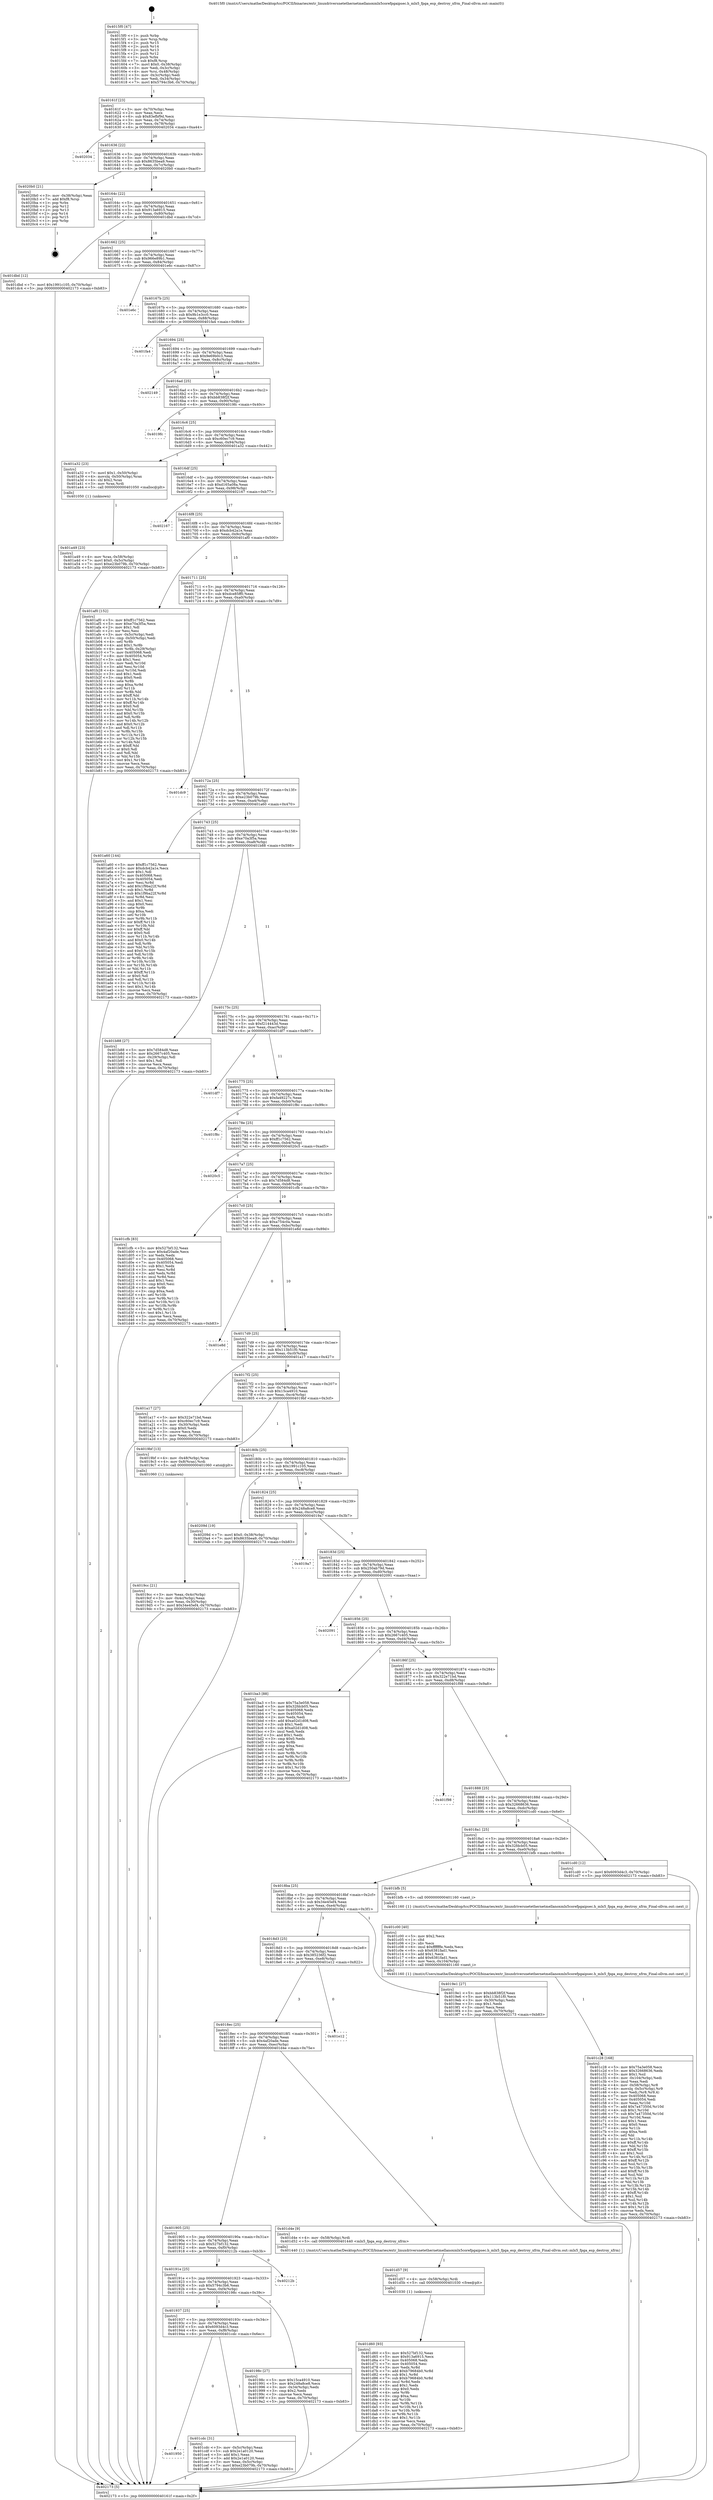digraph "0x4015f0" {
  label = "0x4015f0 (/mnt/c/Users/mathe/Desktop/tcc/POCII/binaries/extr_linuxdriversnetethernetmellanoxmlx5corefpgaipsec.h_mlx5_fpga_esp_destroy_xfrm_Final-ollvm.out::main(0))"
  labelloc = "t"
  node[shape=record]

  Entry [label="",width=0.3,height=0.3,shape=circle,fillcolor=black,style=filled]
  "0x40161f" [label="{
     0x40161f [23]\l
     | [instrs]\l
     &nbsp;&nbsp;0x40161f \<+3\>: mov -0x70(%rbp),%eax\l
     &nbsp;&nbsp;0x401622 \<+2\>: mov %eax,%ecx\l
     &nbsp;&nbsp;0x401624 \<+6\>: sub $0x83efbf9d,%ecx\l
     &nbsp;&nbsp;0x40162a \<+3\>: mov %eax,-0x74(%rbp)\l
     &nbsp;&nbsp;0x40162d \<+3\>: mov %ecx,-0x78(%rbp)\l
     &nbsp;&nbsp;0x401630 \<+6\>: je 0000000000402034 \<main+0xa44\>\l
  }"]
  "0x402034" [label="{
     0x402034\l
  }", style=dashed]
  "0x401636" [label="{
     0x401636 [22]\l
     | [instrs]\l
     &nbsp;&nbsp;0x401636 \<+5\>: jmp 000000000040163b \<main+0x4b\>\l
     &nbsp;&nbsp;0x40163b \<+3\>: mov -0x74(%rbp),%eax\l
     &nbsp;&nbsp;0x40163e \<+5\>: sub $0x8635bea9,%eax\l
     &nbsp;&nbsp;0x401643 \<+3\>: mov %eax,-0x7c(%rbp)\l
     &nbsp;&nbsp;0x401646 \<+6\>: je 00000000004020b0 \<main+0xac0\>\l
  }"]
  Exit [label="",width=0.3,height=0.3,shape=circle,fillcolor=black,style=filled,peripheries=2]
  "0x4020b0" [label="{
     0x4020b0 [21]\l
     | [instrs]\l
     &nbsp;&nbsp;0x4020b0 \<+3\>: mov -0x38(%rbp),%eax\l
     &nbsp;&nbsp;0x4020b3 \<+7\>: add $0xf8,%rsp\l
     &nbsp;&nbsp;0x4020ba \<+1\>: pop %rbx\l
     &nbsp;&nbsp;0x4020bb \<+2\>: pop %r12\l
     &nbsp;&nbsp;0x4020bd \<+2\>: pop %r13\l
     &nbsp;&nbsp;0x4020bf \<+2\>: pop %r14\l
     &nbsp;&nbsp;0x4020c1 \<+2\>: pop %r15\l
     &nbsp;&nbsp;0x4020c3 \<+1\>: pop %rbp\l
     &nbsp;&nbsp;0x4020c4 \<+1\>: ret\l
  }"]
  "0x40164c" [label="{
     0x40164c [22]\l
     | [instrs]\l
     &nbsp;&nbsp;0x40164c \<+5\>: jmp 0000000000401651 \<main+0x61\>\l
     &nbsp;&nbsp;0x401651 \<+3\>: mov -0x74(%rbp),%eax\l
     &nbsp;&nbsp;0x401654 \<+5\>: sub $0x913a6915,%eax\l
     &nbsp;&nbsp;0x401659 \<+3\>: mov %eax,-0x80(%rbp)\l
     &nbsp;&nbsp;0x40165c \<+6\>: je 0000000000401dbd \<main+0x7cd\>\l
  }"]
  "0x401d60" [label="{
     0x401d60 [93]\l
     | [instrs]\l
     &nbsp;&nbsp;0x401d60 \<+5\>: mov $0x527bf132,%eax\l
     &nbsp;&nbsp;0x401d65 \<+5\>: mov $0x913a6915,%ecx\l
     &nbsp;&nbsp;0x401d6a \<+7\>: mov 0x405068,%edx\l
     &nbsp;&nbsp;0x401d71 \<+7\>: mov 0x405054,%esi\l
     &nbsp;&nbsp;0x401d78 \<+3\>: mov %edx,%r8d\l
     &nbsp;&nbsp;0x401d7b \<+7\>: add $0xb79684b0,%r8d\l
     &nbsp;&nbsp;0x401d82 \<+4\>: sub $0x1,%r8d\l
     &nbsp;&nbsp;0x401d86 \<+7\>: sub $0xb79684b0,%r8d\l
     &nbsp;&nbsp;0x401d8d \<+4\>: imul %r8d,%edx\l
     &nbsp;&nbsp;0x401d91 \<+3\>: and $0x1,%edx\l
     &nbsp;&nbsp;0x401d94 \<+3\>: cmp $0x0,%edx\l
     &nbsp;&nbsp;0x401d97 \<+4\>: sete %r9b\l
     &nbsp;&nbsp;0x401d9b \<+3\>: cmp $0xa,%esi\l
     &nbsp;&nbsp;0x401d9e \<+4\>: setl %r10b\l
     &nbsp;&nbsp;0x401da2 \<+3\>: mov %r9b,%r11b\l
     &nbsp;&nbsp;0x401da5 \<+3\>: and %r10b,%r11b\l
     &nbsp;&nbsp;0x401da8 \<+3\>: xor %r10b,%r9b\l
     &nbsp;&nbsp;0x401dab \<+3\>: or %r9b,%r11b\l
     &nbsp;&nbsp;0x401dae \<+4\>: test $0x1,%r11b\l
     &nbsp;&nbsp;0x401db2 \<+3\>: cmovne %ecx,%eax\l
     &nbsp;&nbsp;0x401db5 \<+3\>: mov %eax,-0x70(%rbp)\l
     &nbsp;&nbsp;0x401db8 \<+5\>: jmp 0000000000402173 \<main+0xb83\>\l
  }"]
  "0x401dbd" [label="{
     0x401dbd [12]\l
     | [instrs]\l
     &nbsp;&nbsp;0x401dbd \<+7\>: movl $0x1991c105,-0x70(%rbp)\l
     &nbsp;&nbsp;0x401dc4 \<+5\>: jmp 0000000000402173 \<main+0xb83\>\l
  }"]
  "0x401662" [label="{
     0x401662 [25]\l
     | [instrs]\l
     &nbsp;&nbsp;0x401662 \<+5\>: jmp 0000000000401667 \<main+0x77\>\l
     &nbsp;&nbsp;0x401667 \<+3\>: mov -0x74(%rbp),%eax\l
     &nbsp;&nbsp;0x40166a \<+5\>: sub $0x966e89b1,%eax\l
     &nbsp;&nbsp;0x40166f \<+6\>: mov %eax,-0x84(%rbp)\l
     &nbsp;&nbsp;0x401675 \<+6\>: je 0000000000401e6c \<main+0x87c\>\l
  }"]
  "0x401d57" [label="{
     0x401d57 [9]\l
     | [instrs]\l
     &nbsp;&nbsp;0x401d57 \<+4\>: mov -0x58(%rbp),%rdi\l
     &nbsp;&nbsp;0x401d5b \<+5\>: call 0000000000401030 \<free@plt\>\l
     | [calls]\l
     &nbsp;&nbsp;0x401030 \{1\} (unknown)\l
  }"]
  "0x401e6c" [label="{
     0x401e6c\l
  }", style=dashed]
  "0x40167b" [label="{
     0x40167b [25]\l
     | [instrs]\l
     &nbsp;&nbsp;0x40167b \<+5\>: jmp 0000000000401680 \<main+0x90\>\l
     &nbsp;&nbsp;0x401680 \<+3\>: mov -0x74(%rbp),%eax\l
     &nbsp;&nbsp;0x401683 \<+5\>: sub $0x9b1e3cc0,%eax\l
     &nbsp;&nbsp;0x401688 \<+6\>: mov %eax,-0x88(%rbp)\l
     &nbsp;&nbsp;0x40168e \<+6\>: je 0000000000401fa4 \<main+0x9b4\>\l
  }"]
  "0x401950" [label="{
     0x401950\l
  }", style=dashed]
  "0x401fa4" [label="{
     0x401fa4\l
  }", style=dashed]
  "0x401694" [label="{
     0x401694 [25]\l
     | [instrs]\l
     &nbsp;&nbsp;0x401694 \<+5\>: jmp 0000000000401699 \<main+0xa9\>\l
     &nbsp;&nbsp;0x401699 \<+3\>: mov -0x74(%rbp),%eax\l
     &nbsp;&nbsp;0x40169c \<+5\>: sub $0x9e69b0c3,%eax\l
     &nbsp;&nbsp;0x4016a1 \<+6\>: mov %eax,-0x8c(%rbp)\l
     &nbsp;&nbsp;0x4016a7 \<+6\>: je 0000000000402149 \<main+0xb59\>\l
  }"]
  "0x401cdc" [label="{
     0x401cdc [31]\l
     | [instrs]\l
     &nbsp;&nbsp;0x401cdc \<+3\>: mov -0x5c(%rbp),%eax\l
     &nbsp;&nbsp;0x401cdf \<+5\>: sub $0x2e1a0120,%eax\l
     &nbsp;&nbsp;0x401ce4 \<+3\>: add $0x1,%eax\l
     &nbsp;&nbsp;0x401ce7 \<+5\>: add $0x2e1a0120,%eax\l
     &nbsp;&nbsp;0x401cec \<+3\>: mov %eax,-0x5c(%rbp)\l
     &nbsp;&nbsp;0x401cef \<+7\>: movl $0xe23b079b,-0x70(%rbp)\l
     &nbsp;&nbsp;0x401cf6 \<+5\>: jmp 0000000000402173 \<main+0xb83\>\l
  }"]
  "0x402149" [label="{
     0x402149\l
  }", style=dashed]
  "0x4016ad" [label="{
     0x4016ad [25]\l
     | [instrs]\l
     &nbsp;&nbsp;0x4016ad \<+5\>: jmp 00000000004016b2 \<main+0xc2\>\l
     &nbsp;&nbsp;0x4016b2 \<+3\>: mov -0x74(%rbp),%eax\l
     &nbsp;&nbsp;0x4016b5 \<+5\>: sub $0xbb838f2f,%eax\l
     &nbsp;&nbsp;0x4016ba \<+6\>: mov %eax,-0x90(%rbp)\l
     &nbsp;&nbsp;0x4016c0 \<+6\>: je 00000000004019fc \<main+0x40c\>\l
  }"]
  "0x401c28" [label="{
     0x401c28 [168]\l
     | [instrs]\l
     &nbsp;&nbsp;0x401c28 \<+5\>: mov $0x75a3e058,%ecx\l
     &nbsp;&nbsp;0x401c2d \<+5\>: mov $0x32668636,%edx\l
     &nbsp;&nbsp;0x401c32 \<+3\>: mov $0x1,%sil\l
     &nbsp;&nbsp;0x401c35 \<+6\>: mov -0x104(%rbp),%edi\l
     &nbsp;&nbsp;0x401c3b \<+3\>: imul %eax,%edi\l
     &nbsp;&nbsp;0x401c3e \<+4\>: mov -0x58(%rbp),%r8\l
     &nbsp;&nbsp;0x401c42 \<+4\>: movslq -0x5c(%rbp),%r9\l
     &nbsp;&nbsp;0x401c46 \<+4\>: mov %edi,(%r8,%r9,4)\l
     &nbsp;&nbsp;0x401c4a \<+7\>: mov 0x405068,%eax\l
     &nbsp;&nbsp;0x401c51 \<+7\>: mov 0x405054,%edi\l
     &nbsp;&nbsp;0x401c58 \<+3\>: mov %eax,%r10d\l
     &nbsp;&nbsp;0x401c5b \<+7\>: add $0x7a47350d,%r10d\l
     &nbsp;&nbsp;0x401c62 \<+4\>: sub $0x1,%r10d\l
     &nbsp;&nbsp;0x401c66 \<+7\>: sub $0x7a47350d,%r10d\l
     &nbsp;&nbsp;0x401c6d \<+4\>: imul %r10d,%eax\l
     &nbsp;&nbsp;0x401c71 \<+3\>: and $0x1,%eax\l
     &nbsp;&nbsp;0x401c74 \<+3\>: cmp $0x0,%eax\l
     &nbsp;&nbsp;0x401c77 \<+4\>: sete %r11b\l
     &nbsp;&nbsp;0x401c7b \<+3\>: cmp $0xa,%edi\l
     &nbsp;&nbsp;0x401c7e \<+3\>: setl %bl\l
     &nbsp;&nbsp;0x401c81 \<+3\>: mov %r11b,%r14b\l
     &nbsp;&nbsp;0x401c84 \<+4\>: xor $0xff,%r14b\l
     &nbsp;&nbsp;0x401c88 \<+3\>: mov %bl,%r15b\l
     &nbsp;&nbsp;0x401c8b \<+4\>: xor $0xff,%r15b\l
     &nbsp;&nbsp;0x401c8f \<+4\>: xor $0x1,%sil\l
     &nbsp;&nbsp;0x401c93 \<+3\>: mov %r14b,%r12b\l
     &nbsp;&nbsp;0x401c96 \<+4\>: and $0xff,%r12b\l
     &nbsp;&nbsp;0x401c9a \<+3\>: and %sil,%r11b\l
     &nbsp;&nbsp;0x401c9d \<+3\>: mov %r15b,%r13b\l
     &nbsp;&nbsp;0x401ca0 \<+4\>: and $0xff,%r13b\l
     &nbsp;&nbsp;0x401ca4 \<+3\>: and %sil,%bl\l
     &nbsp;&nbsp;0x401ca7 \<+3\>: or %r11b,%r12b\l
     &nbsp;&nbsp;0x401caa \<+3\>: or %bl,%r13b\l
     &nbsp;&nbsp;0x401cad \<+3\>: xor %r13b,%r12b\l
     &nbsp;&nbsp;0x401cb0 \<+3\>: or %r15b,%r14b\l
     &nbsp;&nbsp;0x401cb3 \<+4\>: xor $0xff,%r14b\l
     &nbsp;&nbsp;0x401cb7 \<+4\>: or $0x1,%sil\l
     &nbsp;&nbsp;0x401cbb \<+3\>: and %sil,%r14b\l
     &nbsp;&nbsp;0x401cbe \<+3\>: or %r14b,%r12b\l
     &nbsp;&nbsp;0x401cc1 \<+4\>: test $0x1,%r12b\l
     &nbsp;&nbsp;0x401cc5 \<+3\>: cmovne %edx,%ecx\l
     &nbsp;&nbsp;0x401cc8 \<+3\>: mov %ecx,-0x70(%rbp)\l
     &nbsp;&nbsp;0x401ccb \<+5\>: jmp 0000000000402173 \<main+0xb83\>\l
  }"]
  "0x4019fc" [label="{
     0x4019fc\l
  }", style=dashed]
  "0x4016c6" [label="{
     0x4016c6 [25]\l
     | [instrs]\l
     &nbsp;&nbsp;0x4016c6 \<+5\>: jmp 00000000004016cb \<main+0xdb\>\l
     &nbsp;&nbsp;0x4016cb \<+3\>: mov -0x74(%rbp),%eax\l
     &nbsp;&nbsp;0x4016ce \<+5\>: sub $0xc60ec7c9,%eax\l
     &nbsp;&nbsp;0x4016d3 \<+6\>: mov %eax,-0x94(%rbp)\l
     &nbsp;&nbsp;0x4016d9 \<+6\>: je 0000000000401a32 \<main+0x442\>\l
  }"]
  "0x401c00" [label="{
     0x401c00 [40]\l
     | [instrs]\l
     &nbsp;&nbsp;0x401c00 \<+5\>: mov $0x2,%ecx\l
     &nbsp;&nbsp;0x401c05 \<+1\>: cltd\l
     &nbsp;&nbsp;0x401c06 \<+2\>: idiv %ecx\l
     &nbsp;&nbsp;0x401c08 \<+6\>: imul $0xfffffffe,%edx,%ecx\l
     &nbsp;&nbsp;0x401c0e \<+6\>: sub $0x6381fad1,%ecx\l
     &nbsp;&nbsp;0x401c14 \<+3\>: add $0x1,%ecx\l
     &nbsp;&nbsp;0x401c17 \<+6\>: add $0x6381fad1,%ecx\l
     &nbsp;&nbsp;0x401c1d \<+6\>: mov %ecx,-0x104(%rbp)\l
     &nbsp;&nbsp;0x401c23 \<+5\>: call 0000000000401160 \<next_i\>\l
     | [calls]\l
     &nbsp;&nbsp;0x401160 \{1\} (/mnt/c/Users/mathe/Desktop/tcc/POCII/binaries/extr_linuxdriversnetethernetmellanoxmlx5corefpgaipsec.h_mlx5_fpga_esp_destroy_xfrm_Final-ollvm.out::next_i)\l
  }"]
  "0x401a32" [label="{
     0x401a32 [23]\l
     | [instrs]\l
     &nbsp;&nbsp;0x401a32 \<+7\>: movl $0x1,-0x50(%rbp)\l
     &nbsp;&nbsp;0x401a39 \<+4\>: movslq -0x50(%rbp),%rax\l
     &nbsp;&nbsp;0x401a3d \<+4\>: shl $0x2,%rax\l
     &nbsp;&nbsp;0x401a41 \<+3\>: mov %rax,%rdi\l
     &nbsp;&nbsp;0x401a44 \<+5\>: call 0000000000401050 \<malloc@plt\>\l
     | [calls]\l
     &nbsp;&nbsp;0x401050 \{1\} (unknown)\l
  }"]
  "0x4016df" [label="{
     0x4016df [25]\l
     | [instrs]\l
     &nbsp;&nbsp;0x4016df \<+5\>: jmp 00000000004016e4 \<main+0xf4\>\l
     &nbsp;&nbsp;0x4016e4 \<+3\>: mov -0x74(%rbp),%eax\l
     &nbsp;&nbsp;0x4016e7 \<+5\>: sub $0xd165a08a,%eax\l
     &nbsp;&nbsp;0x4016ec \<+6\>: mov %eax,-0x98(%rbp)\l
     &nbsp;&nbsp;0x4016f2 \<+6\>: je 0000000000402167 \<main+0xb77\>\l
  }"]
  "0x401a49" [label="{
     0x401a49 [23]\l
     | [instrs]\l
     &nbsp;&nbsp;0x401a49 \<+4\>: mov %rax,-0x58(%rbp)\l
     &nbsp;&nbsp;0x401a4d \<+7\>: movl $0x0,-0x5c(%rbp)\l
     &nbsp;&nbsp;0x401a54 \<+7\>: movl $0xe23b079b,-0x70(%rbp)\l
     &nbsp;&nbsp;0x401a5b \<+5\>: jmp 0000000000402173 \<main+0xb83\>\l
  }"]
  "0x402167" [label="{
     0x402167\l
  }", style=dashed]
  "0x4016f8" [label="{
     0x4016f8 [25]\l
     | [instrs]\l
     &nbsp;&nbsp;0x4016f8 \<+5\>: jmp 00000000004016fd \<main+0x10d\>\l
     &nbsp;&nbsp;0x4016fd \<+3\>: mov -0x74(%rbp),%eax\l
     &nbsp;&nbsp;0x401700 \<+5\>: sub $0xdcb42a1e,%eax\l
     &nbsp;&nbsp;0x401705 \<+6\>: mov %eax,-0x9c(%rbp)\l
     &nbsp;&nbsp;0x40170b \<+6\>: je 0000000000401af0 \<main+0x500\>\l
  }"]
  "0x4019cc" [label="{
     0x4019cc [21]\l
     | [instrs]\l
     &nbsp;&nbsp;0x4019cc \<+3\>: mov %eax,-0x4c(%rbp)\l
     &nbsp;&nbsp;0x4019cf \<+3\>: mov -0x4c(%rbp),%eax\l
     &nbsp;&nbsp;0x4019d2 \<+3\>: mov %eax,-0x30(%rbp)\l
     &nbsp;&nbsp;0x4019d5 \<+7\>: movl $0x34e45ef4,-0x70(%rbp)\l
     &nbsp;&nbsp;0x4019dc \<+5\>: jmp 0000000000402173 \<main+0xb83\>\l
  }"]
  "0x401af0" [label="{
     0x401af0 [152]\l
     | [instrs]\l
     &nbsp;&nbsp;0x401af0 \<+5\>: mov $0xff1c7562,%eax\l
     &nbsp;&nbsp;0x401af5 \<+5\>: mov $0xe70a3f5a,%ecx\l
     &nbsp;&nbsp;0x401afa \<+2\>: mov $0x1,%dl\l
     &nbsp;&nbsp;0x401afc \<+2\>: xor %esi,%esi\l
     &nbsp;&nbsp;0x401afe \<+3\>: mov -0x5c(%rbp),%edi\l
     &nbsp;&nbsp;0x401b01 \<+3\>: cmp -0x50(%rbp),%edi\l
     &nbsp;&nbsp;0x401b04 \<+4\>: setl %r8b\l
     &nbsp;&nbsp;0x401b08 \<+4\>: and $0x1,%r8b\l
     &nbsp;&nbsp;0x401b0c \<+4\>: mov %r8b,-0x29(%rbp)\l
     &nbsp;&nbsp;0x401b10 \<+7\>: mov 0x405068,%edi\l
     &nbsp;&nbsp;0x401b17 \<+8\>: mov 0x405054,%r9d\l
     &nbsp;&nbsp;0x401b1f \<+3\>: sub $0x1,%esi\l
     &nbsp;&nbsp;0x401b22 \<+3\>: mov %edi,%r10d\l
     &nbsp;&nbsp;0x401b25 \<+3\>: add %esi,%r10d\l
     &nbsp;&nbsp;0x401b28 \<+4\>: imul %r10d,%edi\l
     &nbsp;&nbsp;0x401b2c \<+3\>: and $0x1,%edi\l
     &nbsp;&nbsp;0x401b2f \<+3\>: cmp $0x0,%edi\l
     &nbsp;&nbsp;0x401b32 \<+4\>: sete %r8b\l
     &nbsp;&nbsp;0x401b36 \<+4\>: cmp $0xa,%r9d\l
     &nbsp;&nbsp;0x401b3a \<+4\>: setl %r11b\l
     &nbsp;&nbsp;0x401b3e \<+3\>: mov %r8b,%bl\l
     &nbsp;&nbsp;0x401b41 \<+3\>: xor $0xff,%bl\l
     &nbsp;&nbsp;0x401b44 \<+3\>: mov %r11b,%r14b\l
     &nbsp;&nbsp;0x401b47 \<+4\>: xor $0xff,%r14b\l
     &nbsp;&nbsp;0x401b4b \<+3\>: xor $0x0,%dl\l
     &nbsp;&nbsp;0x401b4e \<+3\>: mov %bl,%r15b\l
     &nbsp;&nbsp;0x401b51 \<+4\>: and $0x0,%r15b\l
     &nbsp;&nbsp;0x401b55 \<+3\>: and %dl,%r8b\l
     &nbsp;&nbsp;0x401b58 \<+3\>: mov %r14b,%r12b\l
     &nbsp;&nbsp;0x401b5b \<+4\>: and $0x0,%r12b\l
     &nbsp;&nbsp;0x401b5f \<+3\>: and %dl,%r11b\l
     &nbsp;&nbsp;0x401b62 \<+3\>: or %r8b,%r15b\l
     &nbsp;&nbsp;0x401b65 \<+3\>: or %r11b,%r12b\l
     &nbsp;&nbsp;0x401b68 \<+3\>: xor %r12b,%r15b\l
     &nbsp;&nbsp;0x401b6b \<+3\>: or %r14b,%bl\l
     &nbsp;&nbsp;0x401b6e \<+3\>: xor $0xff,%bl\l
     &nbsp;&nbsp;0x401b71 \<+3\>: or $0x0,%dl\l
     &nbsp;&nbsp;0x401b74 \<+2\>: and %dl,%bl\l
     &nbsp;&nbsp;0x401b76 \<+3\>: or %bl,%r15b\l
     &nbsp;&nbsp;0x401b79 \<+4\>: test $0x1,%r15b\l
     &nbsp;&nbsp;0x401b7d \<+3\>: cmovne %ecx,%eax\l
     &nbsp;&nbsp;0x401b80 \<+3\>: mov %eax,-0x70(%rbp)\l
     &nbsp;&nbsp;0x401b83 \<+5\>: jmp 0000000000402173 \<main+0xb83\>\l
  }"]
  "0x401711" [label="{
     0x401711 [25]\l
     | [instrs]\l
     &nbsp;&nbsp;0x401711 \<+5\>: jmp 0000000000401716 \<main+0x126\>\l
     &nbsp;&nbsp;0x401716 \<+3\>: mov -0x74(%rbp),%eax\l
     &nbsp;&nbsp;0x401719 \<+5\>: sub $0xdce85ff0,%eax\l
     &nbsp;&nbsp;0x40171e \<+6\>: mov %eax,-0xa0(%rbp)\l
     &nbsp;&nbsp;0x401724 \<+6\>: je 0000000000401dc9 \<main+0x7d9\>\l
  }"]
  "0x4015f0" [label="{
     0x4015f0 [47]\l
     | [instrs]\l
     &nbsp;&nbsp;0x4015f0 \<+1\>: push %rbp\l
     &nbsp;&nbsp;0x4015f1 \<+3\>: mov %rsp,%rbp\l
     &nbsp;&nbsp;0x4015f4 \<+2\>: push %r15\l
     &nbsp;&nbsp;0x4015f6 \<+2\>: push %r14\l
     &nbsp;&nbsp;0x4015f8 \<+2\>: push %r13\l
     &nbsp;&nbsp;0x4015fa \<+2\>: push %r12\l
     &nbsp;&nbsp;0x4015fc \<+1\>: push %rbx\l
     &nbsp;&nbsp;0x4015fd \<+7\>: sub $0xf8,%rsp\l
     &nbsp;&nbsp;0x401604 \<+7\>: movl $0x0,-0x38(%rbp)\l
     &nbsp;&nbsp;0x40160b \<+3\>: mov %edi,-0x3c(%rbp)\l
     &nbsp;&nbsp;0x40160e \<+4\>: mov %rsi,-0x48(%rbp)\l
     &nbsp;&nbsp;0x401612 \<+3\>: mov -0x3c(%rbp),%edi\l
     &nbsp;&nbsp;0x401615 \<+3\>: mov %edi,-0x34(%rbp)\l
     &nbsp;&nbsp;0x401618 \<+7\>: movl $0x5794c3b6,-0x70(%rbp)\l
  }"]
  "0x401dc9" [label="{
     0x401dc9\l
  }", style=dashed]
  "0x40172a" [label="{
     0x40172a [25]\l
     | [instrs]\l
     &nbsp;&nbsp;0x40172a \<+5\>: jmp 000000000040172f \<main+0x13f\>\l
     &nbsp;&nbsp;0x40172f \<+3\>: mov -0x74(%rbp),%eax\l
     &nbsp;&nbsp;0x401732 \<+5\>: sub $0xe23b079b,%eax\l
     &nbsp;&nbsp;0x401737 \<+6\>: mov %eax,-0xa4(%rbp)\l
     &nbsp;&nbsp;0x40173d \<+6\>: je 0000000000401a60 \<main+0x470\>\l
  }"]
  "0x402173" [label="{
     0x402173 [5]\l
     | [instrs]\l
     &nbsp;&nbsp;0x402173 \<+5\>: jmp 000000000040161f \<main+0x2f\>\l
  }"]
  "0x401a60" [label="{
     0x401a60 [144]\l
     | [instrs]\l
     &nbsp;&nbsp;0x401a60 \<+5\>: mov $0xff1c7562,%eax\l
     &nbsp;&nbsp;0x401a65 \<+5\>: mov $0xdcb42a1e,%ecx\l
     &nbsp;&nbsp;0x401a6a \<+2\>: mov $0x1,%dl\l
     &nbsp;&nbsp;0x401a6c \<+7\>: mov 0x405068,%esi\l
     &nbsp;&nbsp;0x401a73 \<+7\>: mov 0x405054,%edi\l
     &nbsp;&nbsp;0x401a7a \<+3\>: mov %esi,%r8d\l
     &nbsp;&nbsp;0x401a7d \<+7\>: add $0x1f9ba22f,%r8d\l
     &nbsp;&nbsp;0x401a84 \<+4\>: sub $0x1,%r8d\l
     &nbsp;&nbsp;0x401a88 \<+7\>: sub $0x1f9ba22f,%r8d\l
     &nbsp;&nbsp;0x401a8f \<+4\>: imul %r8d,%esi\l
     &nbsp;&nbsp;0x401a93 \<+3\>: and $0x1,%esi\l
     &nbsp;&nbsp;0x401a96 \<+3\>: cmp $0x0,%esi\l
     &nbsp;&nbsp;0x401a99 \<+4\>: sete %r9b\l
     &nbsp;&nbsp;0x401a9d \<+3\>: cmp $0xa,%edi\l
     &nbsp;&nbsp;0x401aa0 \<+4\>: setl %r10b\l
     &nbsp;&nbsp;0x401aa4 \<+3\>: mov %r9b,%r11b\l
     &nbsp;&nbsp;0x401aa7 \<+4\>: xor $0xff,%r11b\l
     &nbsp;&nbsp;0x401aab \<+3\>: mov %r10b,%bl\l
     &nbsp;&nbsp;0x401aae \<+3\>: xor $0xff,%bl\l
     &nbsp;&nbsp;0x401ab1 \<+3\>: xor $0x0,%dl\l
     &nbsp;&nbsp;0x401ab4 \<+3\>: mov %r11b,%r14b\l
     &nbsp;&nbsp;0x401ab7 \<+4\>: and $0x0,%r14b\l
     &nbsp;&nbsp;0x401abb \<+3\>: and %dl,%r9b\l
     &nbsp;&nbsp;0x401abe \<+3\>: mov %bl,%r15b\l
     &nbsp;&nbsp;0x401ac1 \<+4\>: and $0x0,%r15b\l
     &nbsp;&nbsp;0x401ac5 \<+3\>: and %dl,%r10b\l
     &nbsp;&nbsp;0x401ac8 \<+3\>: or %r9b,%r14b\l
     &nbsp;&nbsp;0x401acb \<+3\>: or %r10b,%r15b\l
     &nbsp;&nbsp;0x401ace \<+3\>: xor %r15b,%r14b\l
     &nbsp;&nbsp;0x401ad1 \<+3\>: or %bl,%r11b\l
     &nbsp;&nbsp;0x401ad4 \<+4\>: xor $0xff,%r11b\l
     &nbsp;&nbsp;0x401ad8 \<+3\>: or $0x0,%dl\l
     &nbsp;&nbsp;0x401adb \<+3\>: and %dl,%r11b\l
     &nbsp;&nbsp;0x401ade \<+3\>: or %r11b,%r14b\l
     &nbsp;&nbsp;0x401ae1 \<+4\>: test $0x1,%r14b\l
     &nbsp;&nbsp;0x401ae5 \<+3\>: cmovne %ecx,%eax\l
     &nbsp;&nbsp;0x401ae8 \<+3\>: mov %eax,-0x70(%rbp)\l
     &nbsp;&nbsp;0x401aeb \<+5\>: jmp 0000000000402173 \<main+0xb83\>\l
  }"]
  "0x401743" [label="{
     0x401743 [25]\l
     | [instrs]\l
     &nbsp;&nbsp;0x401743 \<+5\>: jmp 0000000000401748 \<main+0x158\>\l
     &nbsp;&nbsp;0x401748 \<+3\>: mov -0x74(%rbp),%eax\l
     &nbsp;&nbsp;0x40174b \<+5\>: sub $0xe70a3f5a,%eax\l
     &nbsp;&nbsp;0x401750 \<+6\>: mov %eax,-0xa8(%rbp)\l
     &nbsp;&nbsp;0x401756 \<+6\>: je 0000000000401b88 \<main+0x598\>\l
  }"]
  "0x401937" [label="{
     0x401937 [25]\l
     | [instrs]\l
     &nbsp;&nbsp;0x401937 \<+5\>: jmp 000000000040193c \<main+0x34c\>\l
     &nbsp;&nbsp;0x40193c \<+3\>: mov -0x74(%rbp),%eax\l
     &nbsp;&nbsp;0x40193f \<+5\>: sub $0x6093d4c3,%eax\l
     &nbsp;&nbsp;0x401944 \<+6\>: mov %eax,-0xf8(%rbp)\l
     &nbsp;&nbsp;0x40194a \<+6\>: je 0000000000401cdc \<main+0x6ec\>\l
  }"]
  "0x401b88" [label="{
     0x401b88 [27]\l
     | [instrs]\l
     &nbsp;&nbsp;0x401b88 \<+5\>: mov $0x7d584d8,%eax\l
     &nbsp;&nbsp;0x401b8d \<+5\>: mov $0x2667c405,%ecx\l
     &nbsp;&nbsp;0x401b92 \<+3\>: mov -0x29(%rbp),%dl\l
     &nbsp;&nbsp;0x401b95 \<+3\>: test $0x1,%dl\l
     &nbsp;&nbsp;0x401b98 \<+3\>: cmovne %ecx,%eax\l
     &nbsp;&nbsp;0x401b9b \<+3\>: mov %eax,-0x70(%rbp)\l
     &nbsp;&nbsp;0x401b9e \<+5\>: jmp 0000000000402173 \<main+0xb83\>\l
  }"]
  "0x40175c" [label="{
     0x40175c [25]\l
     | [instrs]\l
     &nbsp;&nbsp;0x40175c \<+5\>: jmp 0000000000401761 \<main+0x171\>\l
     &nbsp;&nbsp;0x401761 \<+3\>: mov -0x74(%rbp),%eax\l
     &nbsp;&nbsp;0x401764 \<+5\>: sub $0xf214443d,%eax\l
     &nbsp;&nbsp;0x401769 \<+6\>: mov %eax,-0xac(%rbp)\l
     &nbsp;&nbsp;0x40176f \<+6\>: je 0000000000401df7 \<main+0x807\>\l
  }"]
  "0x40198c" [label="{
     0x40198c [27]\l
     | [instrs]\l
     &nbsp;&nbsp;0x40198c \<+5\>: mov $0x15ca4910,%eax\l
     &nbsp;&nbsp;0x401991 \<+5\>: mov $0x248a8ce8,%ecx\l
     &nbsp;&nbsp;0x401996 \<+3\>: mov -0x34(%rbp),%edx\l
     &nbsp;&nbsp;0x401999 \<+3\>: cmp $0x2,%edx\l
     &nbsp;&nbsp;0x40199c \<+3\>: cmovne %ecx,%eax\l
     &nbsp;&nbsp;0x40199f \<+3\>: mov %eax,-0x70(%rbp)\l
     &nbsp;&nbsp;0x4019a2 \<+5\>: jmp 0000000000402173 \<main+0xb83\>\l
  }"]
  "0x401df7" [label="{
     0x401df7\l
  }", style=dashed]
  "0x401775" [label="{
     0x401775 [25]\l
     | [instrs]\l
     &nbsp;&nbsp;0x401775 \<+5\>: jmp 000000000040177a \<main+0x18a\>\l
     &nbsp;&nbsp;0x40177a \<+3\>: mov -0x74(%rbp),%eax\l
     &nbsp;&nbsp;0x40177d \<+5\>: sub $0xfa49227c,%eax\l
     &nbsp;&nbsp;0x401782 \<+6\>: mov %eax,-0xb0(%rbp)\l
     &nbsp;&nbsp;0x401788 \<+6\>: je 0000000000401f8c \<main+0x99c\>\l
  }"]
  "0x40191e" [label="{
     0x40191e [25]\l
     | [instrs]\l
     &nbsp;&nbsp;0x40191e \<+5\>: jmp 0000000000401923 \<main+0x333\>\l
     &nbsp;&nbsp;0x401923 \<+3\>: mov -0x74(%rbp),%eax\l
     &nbsp;&nbsp;0x401926 \<+5\>: sub $0x5794c3b6,%eax\l
     &nbsp;&nbsp;0x40192b \<+6\>: mov %eax,-0xf4(%rbp)\l
     &nbsp;&nbsp;0x401931 \<+6\>: je 000000000040198c \<main+0x39c\>\l
  }"]
  "0x401f8c" [label="{
     0x401f8c\l
  }", style=dashed]
  "0x40178e" [label="{
     0x40178e [25]\l
     | [instrs]\l
     &nbsp;&nbsp;0x40178e \<+5\>: jmp 0000000000401793 \<main+0x1a3\>\l
     &nbsp;&nbsp;0x401793 \<+3\>: mov -0x74(%rbp),%eax\l
     &nbsp;&nbsp;0x401796 \<+5\>: sub $0xff1c7562,%eax\l
     &nbsp;&nbsp;0x40179b \<+6\>: mov %eax,-0xb4(%rbp)\l
     &nbsp;&nbsp;0x4017a1 \<+6\>: je 00000000004020c5 \<main+0xad5\>\l
  }"]
  "0x40212b" [label="{
     0x40212b\l
  }", style=dashed]
  "0x4020c5" [label="{
     0x4020c5\l
  }", style=dashed]
  "0x4017a7" [label="{
     0x4017a7 [25]\l
     | [instrs]\l
     &nbsp;&nbsp;0x4017a7 \<+5\>: jmp 00000000004017ac \<main+0x1bc\>\l
     &nbsp;&nbsp;0x4017ac \<+3\>: mov -0x74(%rbp),%eax\l
     &nbsp;&nbsp;0x4017af \<+5\>: sub $0x7d584d8,%eax\l
     &nbsp;&nbsp;0x4017b4 \<+6\>: mov %eax,-0xb8(%rbp)\l
     &nbsp;&nbsp;0x4017ba \<+6\>: je 0000000000401cfb \<main+0x70b\>\l
  }"]
  "0x401905" [label="{
     0x401905 [25]\l
     | [instrs]\l
     &nbsp;&nbsp;0x401905 \<+5\>: jmp 000000000040190a \<main+0x31a\>\l
     &nbsp;&nbsp;0x40190a \<+3\>: mov -0x74(%rbp),%eax\l
     &nbsp;&nbsp;0x40190d \<+5\>: sub $0x527bf132,%eax\l
     &nbsp;&nbsp;0x401912 \<+6\>: mov %eax,-0xf0(%rbp)\l
     &nbsp;&nbsp;0x401918 \<+6\>: je 000000000040212b \<main+0xb3b\>\l
  }"]
  "0x401cfb" [label="{
     0x401cfb [83]\l
     | [instrs]\l
     &nbsp;&nbsp;0x401cfb \<+5\>: mov $0x527bf132,%eax\l
     &nbsp;&nbsp;0x401d00 \<+5\>: mov $0x4af20ade,%ecx\l
     &nbsp;&nbsp;0x401d05 \<+2\>: xor %edx,%edx\l
     &nbsp;&nbsp;0x401d07 \<+7\>: mov 0x405068,%esi\l
     &nbsp;&nbsp;0x401d0e \<+7\>: mov 0x405054,%edi\l
     &nbsp;&nbsp;0x401d15 \<+3\>: sub $0x1,%edx\l
     &nbsp;&nbsp;0x401d18 \<+3\>: mov %esi,%r8d\l
     &nbsp;&nbsp;0x401d1b \<+3\>: add %edx,%r8d\l
     &nbsp;&nbsp;0x401d1e \<+4\>: imul %r8d,%esi\l
     &nbsp;&nbsp;0x401d22 \<+3\>: and $0x1,%esi\l
     &nbsp;&nbsp;0x401d25 \<+3\>: cmp $0x0,%esi\l
     &nbsp;&nbsp;0x401d28 \<+4\>: sete %r9b\l
     &nbsp;&nbsp;0x401d2c \<+3\>: cmp $0xa,%edi\l
     &nbsp;&nbsp;0x401d2f \<+4\>: setl %r10b\l
     &nbsp;&nbsp;0x401d33 \<+3\>: mov %r9b,%r11b\l
     &nbsp;&nbsp;0x401d36 \<+3\>: and %r10b,%r11b\l
     &nbsp;&nbsp;0x401d39 \<+3\>: xor %r10b,%r9b\l
     &nbsp;&nbsp;0x401d3c \<+3\>: or %r9b,%r11b\l
     &nbsp;&nbsp;0x401d3f \<+4\>: test $0x1,%r11b\l
     &nbsp;&nbsp;0x401d43 \<+3\>: cmovne %ecx,%eax\l
     &nbsp;&nbsp;0x401d46 \<+3\>: mov %eax,-0x70(%rbp)\l
     &nbsp;&nbsp;0x401d49 \<+5\>: jmp 0000000000402173 \<main+0xb83\>\l
  }"]
  "0x4017c0" [label="{
     0x4017c0 [25]\l
     | [instrs]\l
     &nbsp;&nbsp;0x4017c0 \<+5\>: jmp 00000000004017c5 \<main+0x1d5\>\l
     &nbsp;&nbsp;0x4017c5 \<+3\>: mov -0x74(%rbp),%eax\l
     &nbsp;&nbsp;0x4017c8 \<+5\>: sub $0xa754c0a,%eax\l
     &nbsp;&nbsp;0x4017cd \<+6\>: mov %eax,-0xbc(%rbp)\l
     &nbsp;&nbsp;0x4017d3 \<+6\>: je 0000000000401e8d \<main+0x89d\>\l
  }"]
  "0x401d4e" [label="{
     0x401d4e [9]\l
     | [instrs]\l
     &nbsp;&nbsp;0x401d4e \<+4\>: mov -0x58(%rbp),%rdi\l
     &nbsp;&nbsp;0x401d52 \<+5\>: call 0000000000401440 \<mlx5_fpga_esp_destroy_xfrm\>\l
     | [calls]\l
     &nbsp;&nbsp;0x401440 \{1\} (/mnt/c/Users/mathe/Desktop/tcc/POCII/binaries/extr_linuxdriversnetethernetmellanoxmlx5corefpgaipsec.h_mlx5_fpga_esp_destroy_xfrm_Final-ollvm.out::mlx5_fpga_esp_destroy_xfrm)\l
  }"]
  "0x401e8d" [label="{
     0x401e8d\l
  }", style=dashed]
  "0x4017d9" [label="{
     0x4017d9 [25]\l
     | [instrs]\l
     &nbsp;&nbsp;0x4017d9 \<+5\>: jmp 00000000004017de \<main+0x1ee\>\l
     &nbsp;&nbsp;0x4017de \<+3\>: mov -0x74(%rbp),%eax\l
     &nbsp;&nbsp;0x4017e1 \<+5\>: sub $0x113b51f0,%eax\l
     &nbsp;&nbsp;0x4017e6 \<+6\>: mov %eax,-0xc0(%rbp)\l
     &nbsp;&nbsp;0x4017ec \<+6\>: je 0000000000401a17 \<main+0x427\>\l
  }"]
  "0x4018ec" [label="{
     0x4018ec [25]\l
     | [instrs]\l
     &nbsp;&nbsp;0x4018ec \<+5\>: jmp 00000000004018f1 \<main+0x301\>\l
     &nbsp;&nbsp;0x4018f1 \<+3\>: mov -0x74(%rbp),%eax\l
     &nbsp;&nbsp;0x4018f4 \<+5\>: sub $0x4af20ade,%eax\l
     &nbsp;&nbsp;0x4018f9 \<+6\>: mov %eax,-0xec(%rbp)\l
     &nbsp;&nbsp;0x4018ff \<+6\>: je 0000000000401d4e \<main+0x75e\>\l
  }"]
  "0x401a17" [label="{
     0x401a17 [27]\l
     | [instrs]\l
     &nbsp;&nbsp;0x401a17 \<+5\>: mov $0x322e71bd,%eax\l
     &nbsp;&nbsp;0x401a1c \<+5\>: mov $0xc60ec7c9,%ecx\l
     &nbsp;&nbsp;0x401a21 \<+3\>: mov -0x30(%rbp),%edx\l
     &nbsp;&nbsp;0x401a24 \<+3\>: cmp $0x0,%edx\l
     &nbsp;&nbsp;0x401a27 \<+3\>: cmove %ecx,%eax\l
     &nbsp;&nbsp;0x401a2a \<+3\>: mov %eax,-0x70(%rbp)\l
     &nbsp;&nbsp;0x401a2d \<+5\>: jmp 0000000000402173 \<main+0xb83\>\l
  }"]
  "0x4017f2" [label="{
     0x4017f2 [25]\l
     | [instrs]\l
     &nbsp;&nbsp;0x4017f2 \<+5\>: jmp 00000000004017f7 \<main+0x207\>\l
     &nbsp;&nbsp;0x4017f7 \<+3\>: mov -0x74(%rbp),%eax\l
     &nbsp;&nbsp;0x4017fa \<+5\>: sub $0x15ca4910,%eax\l
     &nbsp;&nbsp;0x4017ff \<+6\>: mov %eax,-0xc4(%rbp)\l
     &nbsp;&nbsp;0x401805 \<+6\>: je 00000000004019bf \<main+0x3cf\>\l
  }"]
  "0x401e12" [label="{
     0x401e12\l
  }", style=dashed]
  "0x4019bf" [label="{
     0x4019bf [13]\l
     | [instrs]\l
     &nbsp;&nbsp;0x4019bf \<+4\>: mov -0x48(%rbp),%rax\l
     &nbsp;&nbsp;0x4019c3 \<+4\>: mov 0x8(%rax),%rdi\l
     &nbsp;&nbsp;0x4019c7 \<+5\>: call 0000000000401060 \<atoi@plt\>\l
     | [calls]\l
     &nbsp;&nbsp;0x401060 \{1\} (unknown)\l
  }"]
  "0x40180b" [label="{
     0x40180b [25]\l
     | [instrs]\l
     &nbsp;&nbsp;0x40180b \<+5\>: jmp 0000000000401810 \<main+0x220\>\l
     &nbsp;&nbsp;0x401810 \<+3\>: mov -0x74(%rbp),%eax\l
     &nbsp;&nbsp;0x401813 \<+5\>: sub $0x1991c105,%eax\l
     &nbsp;&nbsp;0x401818 \<+6\>: mov %eax,-0xc8(%rbp)\l
     &nbsp;&nbsp;0x40181e \<+6\>: je 000000000040209d \<main+0xaad\>\l
  }"]
  "0x4018d3" [label="{
     0x4018d3 [25]\l
     | [instrs]\l
     &nbsp;&nbsp;0x4018d3 \<+5\>: jmp 00000000004018d8 \<main+0x2e8\>\l
     &nbsp;&nbsp;0x4018d8 \<+3\>: mov -0x74(%rbp),%eax\l
     &nbsp;&nbsp;0x4018db \<+5\>: sub $0x385236f2,%eax\l
     &nbsp;&nbsp;0x4018e0 \<+6\>: mov %eax,-0xe8(%rbp)\l
     &nbsp;&nbsp;0x4018e6 \<+6\>: je 0000000000401e12 \<main+0x822\>\l
  }"]
  "0x40209d" [label="{
     0x40209d [19]\l
     | [instrs]\l
     &nbsp;&nbsp;0x40209d \<+7\>: movl $0x0,-0x38(%rbp)\l
     &nbsp;&nbsp;0x4020a4 \<+7\>: movl $0x8635bea9,-0x70(%rbp)\l
     &nbsp;&nbsp;0x4020ab \<+5\>: jmp 0000000000402173 \<main+0xb83\>\l
  }"]
  "0x401824" [label="{
     0x401824 [25]\l
     | [instrs]\l
     &nbsp;&nbsp;0x401824 \<+5\>: jmp 0000000000401829 \<main+0x239\>\l
     &nbsp;&nbsp;0x401829 \<+3\>: mov -0x74(%rbp),%eax\l
     &nbsp;&nbsp;0x40182c \<+5\>: sub $0x248a8ce8,%eax\l
     &nbsp;&nbsp;0x401831 \<+6\>: mov %eax,-0xcc(%rbp)\l
     &nbsp;&nbsp;0x401837 \<+6\>: je 00000000004019a7 \<main+0x3b7\>\l
  }"]
  "0x4019e1" [label="{
     0x4019e1 [27]\l
     | [instrs]\l
     &nbsp;&nbsp;0x4019e1 \<+5\>: mov $0xbb838f2f,%eax\l
     &nbsp;&nbsp;0x4019e6 \<+5\>: mov $0x113b51f0,%ecx\l
     &nbsp;&nbsp;0x4019eb \<+3\>: mov -0x30(%rbp),%edx\l
     &nbsp;&nbsp;0x4019ee \<+3\>: cmp $0x1,%edx\l
     &nbsp;&nbsp;0x4019f1 \<+3\>: cmovl %ecx,%eax\l
     &nbsp;&nbsp;0x4019f4 \<+3\>: mov %eax,-0x70(%rbp)\l
     &nbsp;&nbsp;0x4019f7 \<+5\>: jmp 0000000000402173 \<main+0xb83\>\l
  }"]
  "0x4019a7" [label="{
     0x4019a7\l
  }", style=dashed]
  "0x40183d" [label="{
     0x40183d [25]\l
     | [instrs]\l
     &nbsp;&nbsp;0x40183d \<+5\>: jmp 0000000000401842 \<main+0x252\>\l
     &nbsp;&nbsp;0x401842 \<+3\>: mov -0x74(%rbp),%eax\l
     &nbsp;&nbsp;0x401845 \<+5\>: sub $0x250ab79d,%eax\l
     &nbsp;&nbsp;0x40184a \<+6\>: mov %eax,-0xd0(%rbp)\l
     &nbsp;&nbsp;0x401850 \<+6\>: je 0000000000402091 \<main+0xaa1\>\l
  }"]
  "0x4018ba" [label="{
     0x4018ba [25]\l
     | [instrs]\l
     &nbsp;&nbsp;0x4018ba \<+5\>: jmp 00000000004018bf \<main+0x2cf\>\l
     &nbsp;&nbsp;0x4018bf \<+3\>: mov -0x74(%rbp),%eax\l
     &nbsp;&nbsp;0x4018c2 \<+5\>: sub $0x34e45ef4,%eax\l
     &nbsp;&nbsp;0x4018c7 \<+6\>: mov %eax,-0xe4(%rbp)\l
     &nbsp;&nbsp;0x4018cd \<+6\>: je 00000000004019e1 \<main+0x3f1\>\l
  }"]
  "0x402091" [label="{
     0x402091\l
  }", style=dashed]
  "0x401856" [label="{
     0x401856 [25]\l
     | [instrs]\l
     &nbsp;&nbsp;0x401856 \<+5\>: jmp 000000000040185b \<main+0x26b\>\l
     &nbsp;&nbsp;0x40185b \<+3\>: mov -0x74(%rbp),%eax\l
     &nbsp;&nbsp;0x40185e \<+5\>: sub $0x2667c405,%eax\l
     &nbsp;&nbsp;0x401863 \<+6\>: mov %eax,-0xd4(%rbp)\l
     &nbsp;&nbsp;0x401869 \<+6\>: je 0000000000401ba3 \<main+0x5b3\>\l
  }"]
  "0x401bfb" [label="{
     0x401bfb [5]\l
     | [instrs]\l
     &nbsp;&nbsp;0x401bfb \<+5\>: call 0000000000401160 \<next_i\>\l
     | [calls]\l
     &nbsp;&nbsp;0x401160 \{1\} (/mnt/c/Users/mathe/Desktop/tcc/POCII/binaries/extr_linuxdriversnetethernetmellanoxmlx5corefpgaipsec.h_mlx5_fpga_esp_destroy_xfrm_Final-ollvm.out::next_i)\l
  }"]
  "0x401ba3" [label="{
     0x401ba3 [88]\l
     | [instrs]\l
     &nbsp;&nbsp;0x401ba3 \<+5\>: mov $0x75a3e058,%eax\l
     &nbsp;&nbsp;0x401ba8 \<+5\>: mov $0x32fdcb05,%ecx\l
     &nbsp;&nbsp;0x401bad \<+7\>: mov 0x405068,%edx\l
     &nbsp;&nbsp;0x401bb4 \<+7\>: mov 0x405054,%esi\l
     &nbsp;&nbsp;0x401bbb \<+2\>: mov %edx,%edi\l
     &nbsp;&nbsp;0x401bbd \<+6\>: add $0xa02d1d08,%edi\l
     &nbsp;&nbsp;0x401bc3 \<+3\>: sub $0x1,%edi\l
     &nbsp;&nbsp;0x401bc6 \<+6\>: sub $0xa02d1d08,%edi\l
     &nbsp;&nbsp;0x401bcc \<+3\>: imul %edi,%edx\l
     &nbsp;&nbsp;0x401bcf \<+3\>: and $0x1,%edx\l
     &nbsp;&nbsp;0x401bd2 \<+3\>: cmp $0x0,%edx\l
     &nbsp;&nbsp;0x401bd5 \<+4\>: sete %r8b\l
     &nbsp;&nbsp;0x401bd9 \<+3\>: cmp $0xa,%esi\l
     &nbsp;&nbsp;0x401bdc \<+4\>: setl %r9b\l
     &nbsp;&nbsp;0x401be0 \<+3\>: mov %r8b,%r10b\l
     &nbsp;&nbsp;0x401be3 \<+3\>: and %r9b,%r10b\l
     &nbsp;&nbsp;0x401be6 \<+3\>: xor %r9b,%r8b\l
     &nbsp;&nbsp;0x401be9 \<+3\>: or %r8b,%r10b\l
     &nbsp;&nbsp;0x401bec \<+4\>: test $0x1,%r10b\l
     &nbsp;&nbsp;0x401bf0 \<+3\>: cmovne %ecx,%eax\l
     &nbsp;&nbsp;0x401bf3 \<+3\>: mov %eax,-0x70(%rbp)\l
     &nbsp;&nbsp;0x401bf6 \<+5\>: jmp 0000000000402173 \<main+0xb83\>\l
  }"]
  "0x40186f" [label="{
     0x40186f [25]\l
     | [instrs]\l
     &nbsp;&nbsp;0x40186f \<+5\>: jmp 0000000000401874 \<main+0x284\>\l
     &nbsp;&nbsp;0x401874 \<+3\>: mov -0x74(%rbp),%eax\l
     &nbsp;&nbsp;0x401877 \<+5\>: sub $0x322e71bd,%eax\l
     &nbsp;&nbsp;0x40187c \<+6\>: mov %eax,-0xd8(%rbp)\l
     &nbsp;&nbsp;0x401882 \<+6\>: je 0000000000401f98 \<main+0x9a8\>\l
  }"]
  "0x4018a1" [label="{
     0x4018a1 [25]\l
     | [instrs]\l
     &nbsp;&nbsp;0x4018a1 \<+5\>: jmp 00000000004018a6 \<main+0x2b6\>\l
     &nbsp;&nbsp;0x4018a6 \<+3\>: mov -0x74(%rbp),%eax\l
     &nbsp;&nbsp;0x4018a9 \<+5\>: sub $0x32fdcb05,%eax\l
     &nbsp;&nbsp;0x4018ae \<+6\>: mov %eax,-0xe0(%rbp)\l
     &nbsp;&nbsp;0x4018b4 \<+6\>: je 0000000000401bfb \<main+0x60b\>\l
  }"]
  "0x401f98" [label="{
     0x401f98\l
  }", style=dashed]
  "0x401888" [label="{
     0x401888 [25]\l
     | [instrs]\l
     &nbsp;&nbsp;0x401888 \<+5\>: jmp 000000000040188d \<main+0x29d\>\l
     &nbsp;&nbsp;0x40188d \<+3\>: mov -0x74(%rbp),%eax\l
     &nbsp;&nbsp;0x401890 \<+5\>: sub $0x32668636,%eax\l
     &nbsp;&nbsp;0x401895 \<+6\>: mov %eax,-0xdc(%rbp)\l
     &nbsp;&nbsp;0x40189b \<+6\>: je 0000000000401cd0 \<main+0x6e0\>\l
  }"]
  "0x401cd0" [label="{
     0x401cd0 [12]\l
     | [instrs]\l
     &nbsp;&nbsp;0x401cd0 \<+7\>: movl $0x6093d4c3,-0x70(%rbp)\l
     &nbsp;&nbsp;0x401cd7 \<+5\>: jmp 0000000000402173 \<main+0xb83\>\l
  }"]
  Entry -> "0x4015f0" [label=" 1"]
  "0x40161f" -> "0x402034" [label=" 0"]
  "0x40161f" -> "0x401636" [label=" 20"]
  "0x4020b0" -> Exit [label=" 1"]
  "0x401636" -> "0x4020b0" [label=" 1"]
  "0x401636" -> "0x40164c" [label=" 19"]
  "0x40209d" -> "0x402173" [label=" 1"]
  "0x40164c" -> "0x401dbd" [label=" 1"]
  "0x40164c" -> "0x401662" [label=" 18"]
  "0x401dbd" -> "0x402173" [label=" 1"]
  "0x401662" -> "0x401e6c" [label=" 0"]
  "0x401662" -> "0x40167b" [label=" 18"]
  "0x401d60" -> "0x402173" [label=" 1"]
  "0x40167b" -> "0x401fa4" [label=" 0"]
  "0x40167b" -> "0x401694" [label=" 18"]
  "0x401d57" -> "0x401d60" [label=" 1"]
  "0x401694" -> "0x402149" [label=" 0"]
  "0x401694" -> "0x4016ad" [label=" 18"]
  "0x401d4e" -> "0x401d57" [label=" 1"]
  "0x4016ad" -> "0x4019fc" [label=" 0"]
  "0x4016ad" -> "0x4016c6" [label=" 18"]
  "0x401cdc" -> "0x402173" [label=" 1"]
  "0x4016c6" -> "0x401a32" [label=" 1"]
  "0x4016c6" -> "0x4016df" [label=" 17"]
  "0x401937" -> "0x401950" [label=" 0"]
  "0x4016df" -> "0x402167" [label=" 0"]
  "0x4016df" -> "0x4016f8" [label=" 17"]
  "0x401937" -> "0x401cdc" [label=" 1"]
  "0x4016f8" -> "0x401af0" [label=" 2"]
  "0x4016f8" -> "0x401711" [label=" 15"]
  "0x401cfb" -> "0x402173" [label=" 1"]
  "0x401711" -> "0x401dc9" [label=" 0"]
  "0x401711" -> "0x40172a" [label=" 15"]
  "0x401cd0" -> "0x402173" [label=" 1"]
  "0x40172a" -> "0x401a60" [label=" 2"]
  "0x40172a" -> "0x401743" [label=" 13"]
  "0x401c28" -> "0x402173" [label=" 1"]
  "0x401743" -> "0x401b88" [label=" 2"]
  "0x401743" -> "0x40175c" [label=" 11"]
  "0x401c00" -> "0x401c28" [label=" 1"]
  "0x40175c" -> "0x401df7" [label=" 0"]
  "0x40175c" -> "0x401775" [label=" 11"]
  "0x401bfb" -> "0x401c00" [label=" 1"]
  "0x401775" -> "0x401f8c" [label=" 0"]
  "0x401775" -> "0x40178e" [label=" 11"]
  "0x401b88" -> "0x402173" [label=" 2"]
  "0x40178e" -> "0x4020c5" [label=" 0"]
  "0x40178e" -> "0x4017a7" [label=" 11"]
  "0x401af0" -> "0x402173" [label=" 2"]
  "0x4017a7" -> "0x401cfb" [label=" 1"]
  "0x4017a7" -> "0x4017c0" [label=" 10"]
  "0x401a49" -> "0x402173" [label=" 1"]
  "0x4017c0" -> "0x401e8d" [label=" 0"]
  "0x4017c0" -> "0x4017d9" [label=" 10"]
  "0x401a32" -> "0x401a49" [label=" 1"]
  "0x4017d9" -> "0x401a17" [label=" 1"]
  "0x4017d9" -> "0x4017f2" [label=" 9"]
  "0x4019e1" -> "0x402173" [label=" 1"]
  "0x4017f2" -> "0x4019bf" [label=" 1"]
  "0x4017f2" -> "0x40180b" [label=" 8"]
  "0x4019cc" -> "0x402173" [label=" 1"]
  "0x40180b" -> "0x40209d" [label=" 1"]
  "0x40180b" -> "0x401824" [label=" 7"]
  "0x402173" -> "0x40161f" [label=" 19"]
  "0x401824" -> "0x4019a7" [label=" 0"]
  "0x401824" -> "0x40183d" [label=" 7"]
  "0x4015f0" -> "0x40161f" [label=" 1"]
  "0x40183d" -> "0x402091" [label=" 0"]
  "0x40183d" -> "0x401856" [label=" 7"]
  "0x40191e" -> "0x401937" [label=" 1"]
  "0x401856" -> "0x401ba3" [label=" 1"]
  "0x401856" -> "0x40186f" [label=" 6"]
  "0x40191e" -> "0x40198c" [label=" 1"]
  "0x40186f" -> "0x401f98" [label=" 0"]
  "0x40186f" -> "0x401888" [label=" 6"]
  "0x401905" -> "0x40191e" [label=" 2"]
  "0x401888" -> "0x401cd0" [label=" 1"]
  "0x401888" -> "0x4018a1" [label=" 5"]
  "0x401ba3" -> "0x402173" [label=" 1"]
  "0x4018a1" -> "0x401bfb" [label=" 1"]
  "0x4018a1" -> "0x4018ba" [label=" 4"]
  "0x40198c" -> "0x402173" [label=" 1"]
  "0x4018ba" -> "0x4019e1" [label=" 1"]
  "0x4018ba" -> "0x4018d3" [label=" 3"]
  "0x4019bf" -> "0x4019cc" [label=" 1"]
  "0x4018d3" -> "0x401e12" [label=" 0"]
  "0x4018d3" -> "0x4018ec" [label=" 3"]
  "0x401a17" -> "0x402173" [label=" 1"]
  "0x4018ec" -> "0x401d4e" [label=" 1"]
  "0x4018ec" -> "0x401905" [label=" 2"]
  "0x401a60" -> "0x402173" [label=" 2"]
  "0x401905" -> "0x40212b" [label=" 0"]
}
